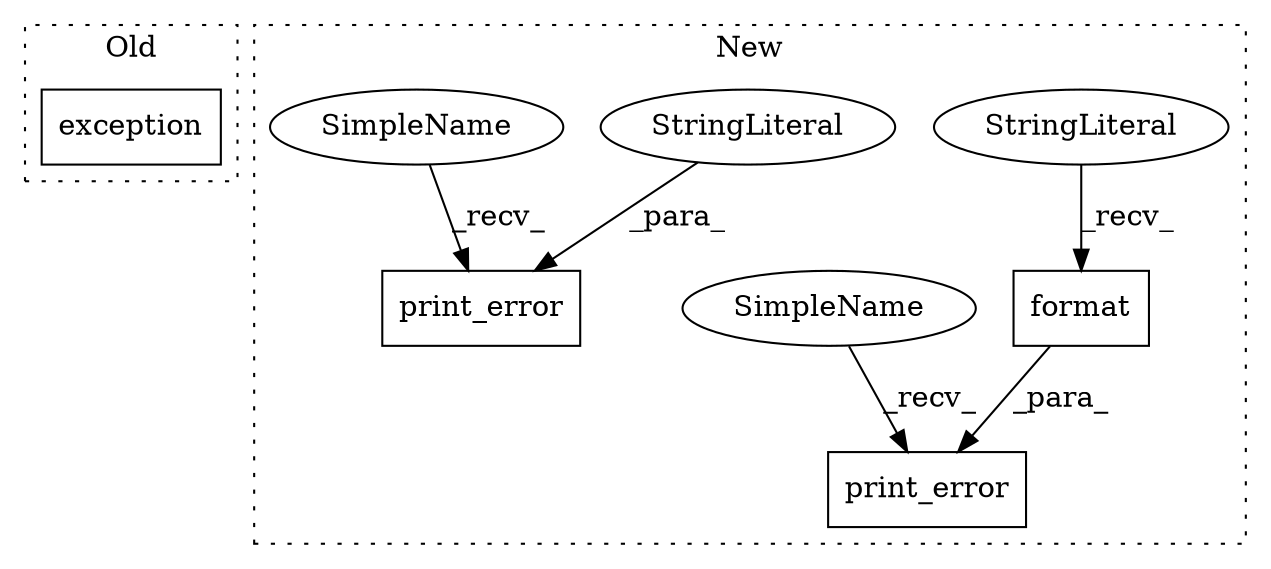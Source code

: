 digraph G {
subgraph cluster0 {
1 [label="exception" a="32" s="1287,1298" l="10,1" shape="box"];
label = "Old";
style="dotted";
}
subgraph cluster1 {
2 [label="print_error" a="32" s="1538,1581" l="12,1" shape="box"];
3 [label="format" a="32" s="1572,1580" l="7,1" shape="box"];
4 [label="StringLiteral" a="45" s="1550" l="21" shape="ellipse"];
5 [label="print_error" a="32" s="1481,1521" l="12,1" shape="box"];
6 [label="StringLiteral" a="45" s="1493" l="28" shape="ellipse"];
7 [label="SimpleName" a="42" s="1530" l="7" shape="ellipse"];
8 [label="SimpleName" a="42" s="1473" l="7" shape="ellipse"];
label = "New";
style="dotted";
}
3 -> 2 [label="_para_"];
4 -> 3 [label="_recv_"];
6 -> 5 [label="_para_"];
7 -> 2 [label="_recv_"];
8 -> 5 [label="_recv_"];
}